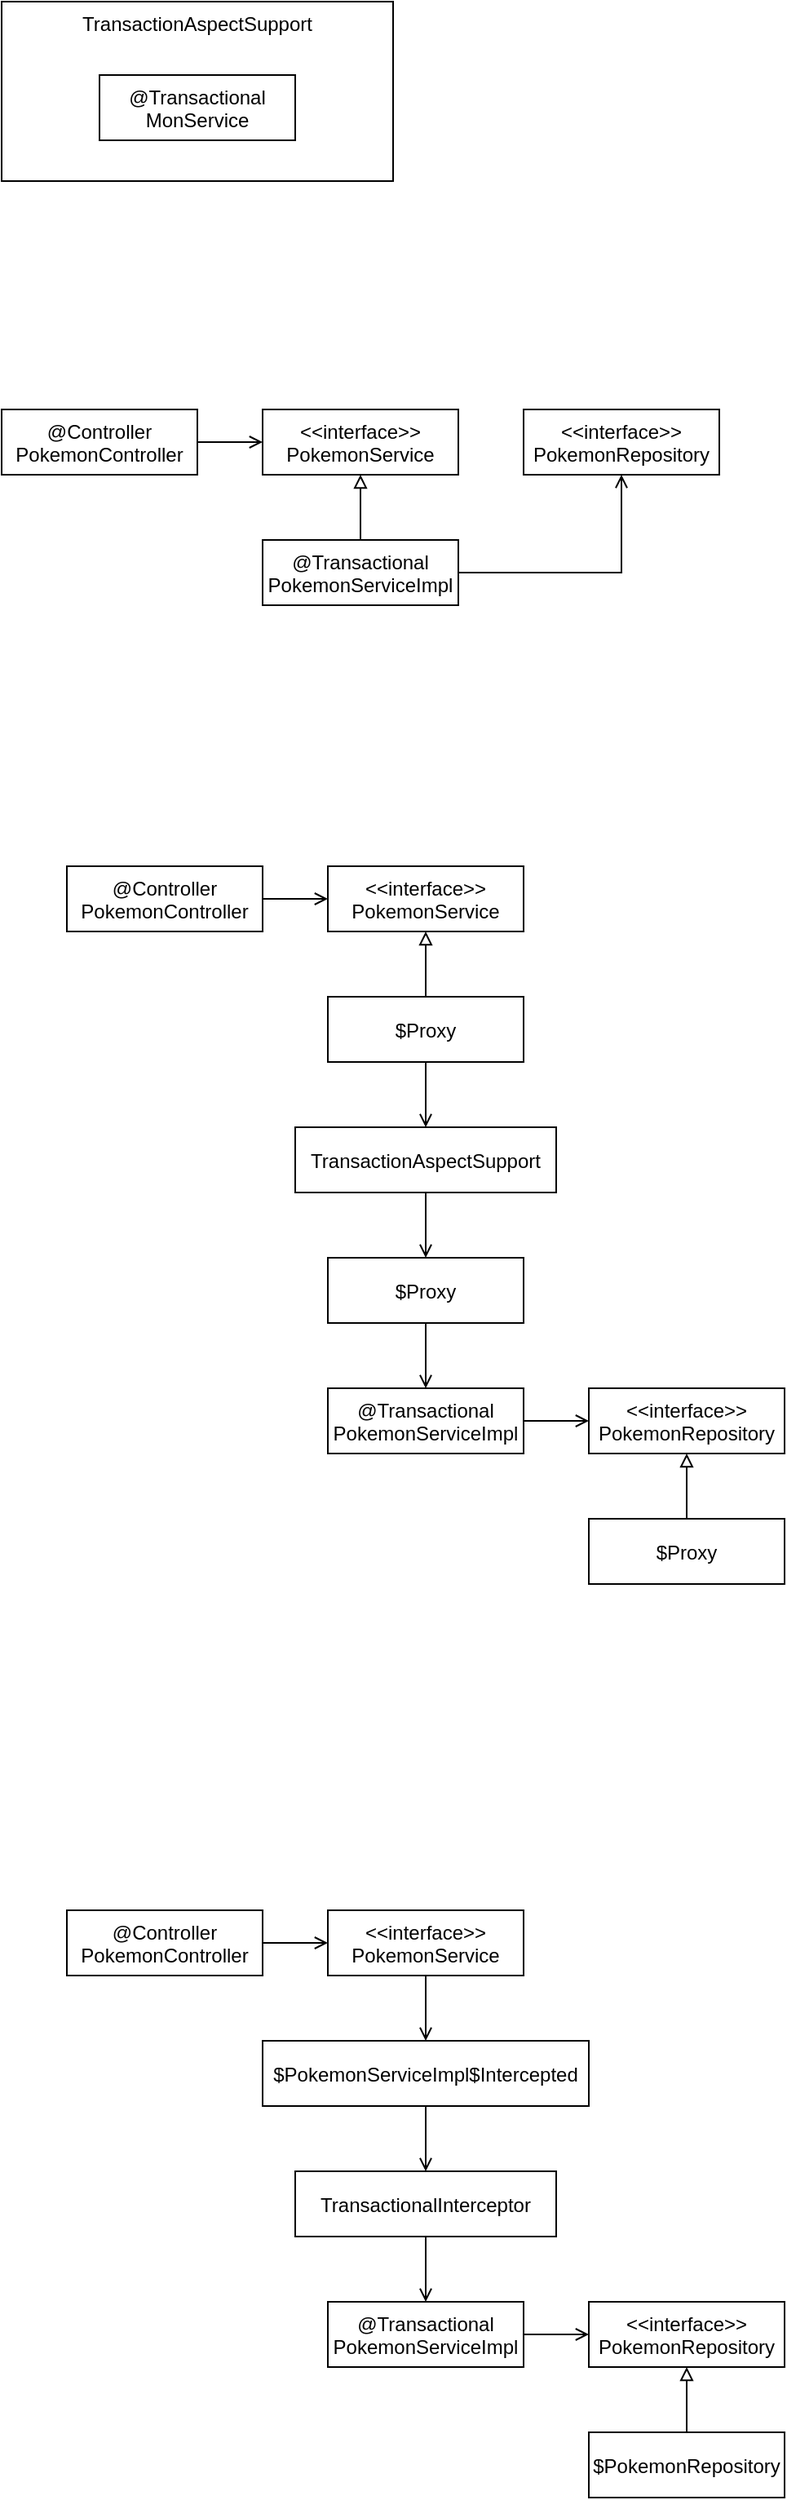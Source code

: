 <mxfile version="19.0.2" type="device" pages="3"><diagram id="vjhImL44knd6XO1-mcmH" name="Page-1"><mxGraphModel dx="770" dy="485" grid="1" gridSize="10" guides="1" tooltips="1" connect="1" arrows="1" fold="1" page="1" pageScale="1" pageWidth="827" pageHeight="1169" math="0" shadow="0"><root><mxCell id="0"/><mxCell id="1" parent="0"/><mxCell id="hMtv4YC14qa-PaP15nSE-5" value="TransactionAspectSupport" style="fontStyle=0;verticalAlign=top;" parent="1" vertex="1"><mxGeometry x="200" y="390" width="240" height="110" as="geometry"/></mxCell><mxCell id="hMtv4YC14qa-PaP15nSE-4" value="@Transactional&#10;MonService" style="fontStyle=0;" parent="1" vertex="1"><mxGeometry x="260" y="435" width="120" height="40" as="geometry"/></mxCell><mxCell id="hMtv4YC14qa-PaP15nSE-10" style="edgeStyle=orthogonalEdgeStyle;rounded=0;orthogonalLoop=1;jettySize=auto;html=1;exitX=1;exitY=0.5;exitDx=0;exitDy=0;entryX=0;entryY=0.5;entryDx=0;entryDy=0;endArrow=open;endFill=0;" parent="1" source="hMtv4YC14qa-PaP15nSE-6" target="hMtv4YC14qa-PaP15nSE-7" edge="1"><mxGeometry relative="1" as="geometry"/></mxCell><mxCell id="hMtv4YC14qa-PaP15nSE-6" value="@Controller&#10;PokemonController" style="fontStyle=0;" parent="1" vertex="1"><mxGeometry x="200" y="640" width="120" height="40" as="geometry"/></mxCell><mxCell id="hMtv4YC14qa-PaP15nSE-7" value="&lt;&lt;interface&gt;&gt;&#10;PokemonService" style="fontStyle=0;" parent="1" vertex="1"><mxGeometry x="360" y="640" width="120" height="40" as="geometry"/></mxCell><mxCell id="hMtv4YC14qa-PaP15nSE-9" style="edgeStyle=orthogonalEdgeStyle;rounded=0;orthogonalLoop=1;jettySize=auto;html=1;exitX=0.5;exitY=0;exitDx=0;exitDy=0;entryX=0.5;entryY=1;entryDx=0;entryDy=0;endArrow=block;endFill=0;" parent="1" source="hMtv4YC14qa-PaP15nSE-8" target="hMtv4YC14qa-PaP15nSE-7" edge="1"><mxGeometry relative="1" as="geometry"/></mxCell><mxCell id="hMtv4YC14qa-PaP15nSE-12" style="edgeStyle=orthogonalEdgeStyle;rounded=0;orthogonalLoop=1;jettySize=auto;html=1;exitX=1;exitY=0.5;exitDx=0;exitDy=0;entryX=0.5;entryY=1;entryDx=0;entryDy=0;endArrow=open;endFill=0;" parent="1" source="hMtv4YC14qa-PaP15nSE-8" target="hMtv4YC14qa-PaP15nSE-11" edge="1"><mxGeometry relative="1" as="geometry"/></mxCell><mxCell id="hMtv4YC14qa-PaP15nSE-8" value="@Transactional&#10;PokemonServiceImpl" style="fontStyle=0;" parent="1" vertex="1"><mxGeometry x="360" y="720" width="120" height="40" as="geometry"/></mxCell><mxCell id="hMtv4YC14qa-PaP15nSE-11" value="&lt;&lt;interface&gt;&gt;&#10;PokemonRepository" style="fontStyle=0;" parent="1" vertex="1"><mxGeometry x="520" y="640" width="120" height="40" as="geometry"/></mxCell><mxCell id="hMtv4YC14qa-PaP15nSE-13" style="edgeStyle=orthogonalEdgeStyle;rounded=0;orthogonalLoop=1;jettySize=auto;html=1;exitX=1;exitY=0.5;exitDx=0;exitDy=0;endArrow=open;endFill=0;" parent="1" source="hMtv4YC14qa-PaP15nSE-14" target="hMtv4YC14qa-PaP15nSE-21" edge="1"><mxGeometry relative="1" as="geometry"><Array as="points"/></mxGeometry></mxCell><mxCell id="hMtv4YC14qa-PaP15nSE-14" value="@Controller&#10;PokemonController" style="fontStyle=0;" parent="1" vertex="1"><mxGeometry x="240" y="920" width="120" height="40" as="geometry"/></mxCell><mxCell id="hMtv4YC14qa-PaP15nSE-20" style="edgeStyle=orthogonalEdgeStyle;rounded=0;orthogonalLoop=1;jettySize=auto;html=1;entryX=0.5;entryY=0;entryDx=0;entryDy=0;endArrow=open;endFill=0;startArrow=none;" parent="1" source="hMtv4YC14qa-PaP15nSE-28" target="hMtv4YC14qa-PaP15nSE-18" edge="1"><mxGeometry relative="1" as="geometry"/></mxCell><mxCell id="hMtv4YC14qa-PaP15nSE-22" style="edgeStyle=orthogonalEdgeStyle;rounded=0;orthogonalLoop=1;jettySize=auto;html=1;exitX=0.5;exitY=0;exitDx=0;exitDy=0;entryX=0.5;entryY=1;entryDx=0;entryDy=0;endArrow=block;endFill=0;" parent="1" source="hMtv4YC14qa-PaP15nSE-15" target="hMtv4YC14qa-PaP15nSE-21" edge="1"><mxGeometry relative="1" as="geometry"/></mxCell><mxCell id="hMtv4YC14qa-PaP15nSE-15" value="$Proxy" style="fontStyle=0;" parent="1" vertex="1"><mxGeometry x="400" y="1000" width="120" height="40" as="geometry"/></mxCell><mxCell id="hMtv4YC14qa-PaP15nSE-17" style="edgeStyle=orthogonalEdgeStyle;rounded=0;orthogonalLoop=1;jettySize=auto;html=1;exitX=1;exitY=0.5;exitDx=0;exitDy=0;entryX=0;entryY=0.5;entryDx=0;entryDy=0;endArrow=open;endFill=0;" parent="1" source="hMtv4YC14qa-PaP15nSE-18" target="hMtv4YC14qa-PaP15nSE-23" edge="1"><mxGeometry relative="1" as="geometry"/></mxCell><mxCell id="hMtv4YC14qa-PaP15nSE-18" value="@Transactional&#10;PokemonServiceImpl" style="fontStyle=0;" parent="1" vertex="1"><mxGeometry x="400" y="1240" width="120" height="40" as="geometry"/></mxCell><mxCell id="hMtv4YC14qa-PaP15nSE-24" style="edgeStyle=orthogonalEdgeStyle;rounded=0;orthogonalLoop=1;jettySize=auto;html=1;exitX=0.5;exitY=0;exitDx=0;exitDy=0;endArrow=block;endFill=0;" parent="1" source="hMtv4YC14qa-PaP15nSE-19" target="hMtv4YC14qa-PaP15nSE-23" edge="1"><mxGeometry relative="1" as="geometry"/></mxCell><mxCell id="hMtv4YC14qa-PaP15nSE-19" value="$Proxy" style="fontStyle=0;" parent="1" vertex="1"><mxGeometry x="560" y="1320" width="120" height="40" as="geometry"/></mxCell><mxCell id="hMtv4YC14qa-PaP15nSE-21" value="&lt;&lt;interface&gt;&gt;&#10;PokemonService" style="fontStyle=0;" parent="1" vertex="1"><mxGeometry x="400" y="920" width="120" height="40" as="geometry"/></mxCell><mxCell id="hMtv4YC14qa-PaP15nSE-23" value="&lt;&lt;interface&gt;&gt;&#10;PokemonRepository" style="fontStyle=0;" parent="1" vertex="1"><mxGeometry x="560" y="1240" width="120" height="40" as="geometry"/></mxCell><mxCell id="hMtv4YC14qa-PaP15nSE-25" value="TransactionAspectSupport" style="fontStyle=0;" parent="1" vertex="1"><mxGeometry x="380" y="1080" width="160" height="40" as="geometry"/></mxCell><mxCell id="hMtv4YC14qa-PaP15nSE-26" value="" style="edgeStyle=orthogonalEdgeStyle;rounded=0;orthogonalLoop=1;jettySize=auto;html=1;entryX=0.5;entryY=0;entryDx=0;entryDy=0;endArrow=open;endFill=0;" parent="1" source="hMtv4YC14qa-PaP15nSE-15" target="hMtv4YC14qa-PaP15nSE-25" edge="1"><mxGeometry relative="1" as="geometry"><mxPoint x="460" y="1040" as="sourcePoint"/><mxPoint x="460" y="1160" as="targetPoint"/></mxGeometry></mxCell><mxCell id="hMtv4YC14qa-PaP15nSE-28" value="$Proxy" style="fontStyle=0;" parent="1" vertex="1"><mxGeometry x="400" y="1160" width="120" height="40" as="geometry"/></mxCell><mxCell id="hMtv4YC14qa-PaP15nSE-29" value="" style="edgeStyle=orthogonalEdgeStyle;rounded=0;orthogonalLoop=1;jettySize=auto;html=1;entryX=0.5;entryY=0;entryDx=0;entryDy=0;endArrow=open;endFill=0;startArrow=none;" parent="1" source="hMtv4YC14qa-PaP15nSE-25" target="hMtv4YC14qa-PaP15nSE-28" edge="1"><mxGeometry relative="1" as="geometry"><mxPoint x="460" y="1120" as="sourcePoint"/><mxPoint x="460" y="1240" as="targetPoint"/></mxGeometry></mxCell><mxCell id="hMtv4YC14qa-PaP15nSE-30" style="edgeStyle=orthogonalEdgeStyle;rounded=0;orthogonalLoop=1;jettySize=auto;html=1;exitX=1;exitY=0.5;exitDx=0;exitDy=0;endArrow=open;endFill=0;" parent="1" source="hMtv4YC14qa-PaP15nSE-31" target="hMtv4YC14qa-PaP15nSE-39" edge="1"><mxGeometry relative="1" as="geometry"><Array as="points"/></mxGeometry></mxCell><mxCell id="hMtv4YC14qa-PaP15nSE-31" value="@Controller&#10;PokemonController" style="fontStyle=0;" parent="1" vertex="1"><mxGeometry x="240" y="1560" width="120" height="40" as="geometry"/></mxCell><mxCell id="hMtv4YC14qa-PaP15nSE-35" style="edgeStyle=orthogonalEdgeStyle;rounded=0;orthogonalLoop=1;jettySize=auto;html=1;exitX=1;exitY=0.5;exitDx=0;exitDy=0;entryX=0;entryY=0.5;entryDx=0;entryDy=0;endArrow=open;endFill=0;" parent="1" source="hMtv4YC14qa-PaP15nSE-36" target="hMtv4YC14qa-PaP15nSE-40" edge="1"><mxGeometry relative="1" as="geometry"/></mxCell><mxCell id="hMtv4YC14qa-PaP15nSE-36" value="@Transactional&#10;PokemonServiceImpl" style="fontStyle=0;" parent="1" vertex="1"><mxGeometry x="400" y="1800" width="120" height="40" as="geometry"/></mxCell><mxCell id="hMtv4YC14qa-PaP15nSE-37" style="edgeStyle=orthogonalEdgeStyle;rounded=0;orthogonalLoop=1;jettySize=auto;html=1;exitX=0.5;exitY=0;exitDx=0;exitDy=0;endArrow=block;endFill=0;" parent="1" source="hMtv4YC14qa-PaP15nSE-38" target="hMtv4YC14qa-PaP15nSE-40" edge="1"><mxGeometry relative="1" as="geometry"/></mxCell><mxCell id="hMtv4YC14qa-PaP15nSE-38" value="$PokemonRepository" style="fontStyle=0;" parent="1" vertex="1"><mxGeometry x="560" y="1880" width="120" height="40" as="geometry"/></mxCell><mxCell id="hMtv4YC14qa-PaP15nSE-39" value="&lt;&lt;interface&gt;&gt;&#10;PokemonService" style="fontStyle=0;" parent="1" vertex="1"><mxGeometry x="400" y="1560" width="120" height="40" as="geometry"/></mxCell><mxCell id="hMtv4YC14qa-PaP15nSE-40" value="&lt;&lt;interface&gt;&gt;&#10;PokemonRepository" style="fontStyle=0;" parent="1" vertex="1"><mxGeometry x="560" y="1800" width="120" height="40" as="geometry"/></mxCell><mxCell id="hMtv4YC14qa-PaP15nSE-41" value="$PokemonServiceImpl$Intercepted" style="fontStyle=0;" parent="1" vertex="1"><mxGeometry x="360" y="1640" width="200" height="40" as="geometry"/></mxCell><mxCell id="hMtv4YC14qa-PaP15nSE-42" value="" style="edgeStyle=orthogonalEdgeStyle;rounded=0;orthogonalLoop=1;jettySize=auto;html=1;entryX=0.5;entryY=0;entryDx=0;entryDy=0;endArrow=open;endFill=0;exitX=0.5;exitY=1;exitDx=0;exitDy=0;" parent="1" source="hMtv4YC14qa-PaP15nSE-39" target="hMtv4YC14qa-PaP15nSE-41" edge="1"><mxGeometry relative="1" as="geometry"><mxPoint x="460" y="1680" as="sourcePoint"/><mxPoint x="460" y="1800" as="targetPoint"/></mxGeometry></mxCell><mxCell id="hMtv4YC14qa-PaP15nSE-44" value="" style="edgeStyle=orthogonalEdgeStyle;rounded=0;orthogonalLoop=1;jettySize=auto;html=1;endArrow=open;endFill=0;startArrow=none;" parent="1" source="hMtv4YC14qa-PaP15nSE-41" target="hMtv4YC14qa-PaP15nSE-47" edge="1"><mxGeometry relative="1" as="geometry"><mxPoint x="460" y="1760" as="sourcePoint"/><mxPoint x="460" y="1720" as="targetPoint"/></mxGeometry></mxCell><mxCell id="hMtv4YC14qa-PaP15nSE-49" style="edgeStyle=orthogonalEdgeStyle;rounded=0;orthogonalLoop=1;jettySize=auto;html=1;endArrow=open;endFill=0;" parent="1" source="hMtv4YC14qa-PaP15nSE-47" target="hMtv4YC14qa-PaP15nSE-36" edge="1"><mxGeometry relative="1" as="geometry"/></mxCell><mxCell id="hMtv4YC14qa-PaP15nSE-47" value="TransactionalInterceptor" style="fontStyle=0;" parent="1" vertex="1"><mxGeometry x="380" y="1720" width="160" height="40" as="geometry"/></mxCell></root></mxGraphModel></diagram><diagram id="xB7yC1ol4j8xSIkbbzQU" name="Page-2"><mxGraphModel dx="770" dy="485" grid="1" gridSize="10" guides="1" tooltips="1" connect="1" arrows="1" fold="1" page="1" pageScale="1" pageWidth="827" pageHeight="1169" math="0" shadow="0"><root><mxCell id="0"/><mxCell id="1" parent="0"/><mxCell id="hX1zx0yFTbygt2SW4IJ6-2" value="&lt;&lt;interface&gt;&gt;&#10;MongoAction" style="swimlane;fontStyle=1;align=center;verticalAlign=top;childLayout=stackLayout;horizontal=1;startSize=40;horizontalStack=0;resizeParent=1;resizeParentMax=0;resizeLast=0;collapsible=1;marginBottom=0;" parent="1" vertex="1"><mxGeometry x="375" y="660" width="230" height="100" as="geometry"/></mxCell><mxCell id="hX1zx0yFTbygt2SW4IJ6-4" value="" style="line;strokeWidth=1;fillColor=none;align=left;verticalAlign=middle;spacingTop=-1;spacingLeft=3;spacingRight=3;rotatable=0;labelPosition=right;points=[];portConstraint=eastwest;" parent="hX1zx0yFTbygt2SW4IJ6-2" vertex="1"><mxGeometry y="40" width="230" height="8" as="geometry"/></mxCell><mxCell id="hX1zx0yFTbygt2SW4IJ6-5" value="+ alwaysLaunch(): boolean" style="text;strokeColor=none;fillColor=none;align=left;verticalAlign=top;spacingLeft=4;spacingRight=4;overflow=hidden;rotatable=0;points=[[0,0.5],[1,0.5]];portConstraint=eastwest;" parent="hX1zx0yFTbygt2SW4IJ6-2" vertex="1"><mxGeometry y="48" width="230" height="26" as="geometry"/></mxCell><mxCell id="hX1zx0yFTbygt2SW4IJ6-6" value="+ execute(client, obj): Promise" style="text;strokeColor=none;fillColor=none;align=left;verticalAlign=top;spacingLeft=4;spacingRight=4;overflow=hidden;rotatable=0;points=[[0,0.5],[1,0.5]];portConstraint=eastwest;" parent="hX1zx0yFTbygt2SW4IJ6-2" vertex="1"><mxGeometry y="74" width="230" height="26" as="geometry"/></mxCell><mxCell id="hX1zx0yFTbygt2SW4IJ6-21" style="edgeStyle=orthogonalEdgeStyle;rounded=0;orthogonalLoop=1;jettySize=auto;html=1;endArrow=block;endFill=0;" parent="1" source="hX1zx0yFTbygt2SW4IJ6-17" target="hX1zx0yFTbygt2SW4IJ6-2" edge="1"><mxGeometry relative="1" as="geometry"/></mxCell><mxCell id="hX1zx0yFTbygt2SW4IJ6-17" value="MongoCommandAction" style="html=1;" parent="1" vertex="1"><mxGeometry x="200" y="820" width="180" height="50" as="geometry"/></mxCell><mxCell id="hX1zx0yFTbygt2SW4IJ6-22" style="edgeStyle=orthogonalEdgeStyle;rounded=0;orthogonalLoop=1;jettySize=auto;html=1;endArrow=block;endFill=0;" parent="1" source="hX1zx0yFTbygt2SW4IJ6-18" target="hX1zx0yFTbygt2SW4IJ6-2" edge="1"><mxGeometry relative="1" as="geometry"/></mxCell><mxCell id="hX1zx0yFTbygt2SW4IJ6-18" value="MongoCreateViewAction" style="html=1;" parent="1" vertex="1"><mxGeometry x="400" y="820" width="180" height="50" as="geometry"/></mxCell><mxCell id="hX1zx0yFTbygt2SW4IJ6-23" style="edgeStyle=orthogonalEdgeStyle;rounded=0;orthogonalLoop=1;jettySize=auto;html=1;endArrow=block;endFill=0;" parent="1" source="hX1zx0yFTbygt2SW4IJ6-19" target="hX1zx0yFTbygt2SW4IJ6-2" edge="1"><mxGeometry relative="1" as="geometry"><Array as="points"><mxPoint x="690" y="790"/><mxPoint x="490" y="790"/></Array></mxGeometry></mxCell><mxCell id="hX1zx0yFTbygt2SW4IJ6-19" value="MongoOneShotAction" style="html=1;" parent="1" vertex="1"><mxGeometry x="600" y="820" width="180" height="50" as="geometry"/></mxCell></root></mxGraphModel></diagram><diagram id="cUn7Lc73gP7gsYIttb6D" name="timeline java"><mxGraphModel dx="1169" dy="659" grid="1" gridSize="10" guides="1" tooltips="1" connect="1" arrows="1" fold="1" page="1" pageScale="1" pageWidth="827" pageHeight="1169" math="0" shadow="0"><root><mxCell id="0"/><mxCell id="1" parent="0"/><mxCell id="22_aJ01d0njwvYxy27nT-1" value="" style="html=1;shape=mxgraph.infographic.ribbonSimple;notch1=20;notch2=20;fillColor=#10739E;strokeColor=none;align=center;verticalAlign=middle;fontColor=#ffffff;fontSize=14;fontStyle=1;" vertex="1" parent="1"><mxGeometry y="120" width="800" height="40" as="geometry"/></mxCell><mxCell id="22_aJ01d0njwvYxy27nT-2" value="" style="verticalLabelPosition=middle;verticalAlign=middle;html=1;shape=mxgraph.infographic.circularCallout2;dy=15;strokeColor=#10739E;labelPosition=center;align=center;fontColor=#10739E;fontStyle=1;fontSize=24;" vertex="1" parent="1"><mxGeometry x="10" width="60" height="130" as="geometry"/></mxCell><mxCell id="22_aJ01d0njwvYxy27nT-3" value="" style="verticalLabelPosition=middle;verticalAlign=middle;html=1;shape=mxgraph.infographic.circularCallout2;dy=15;strokeColor=#10739E;labelPosition=center;align=center;fontColor=#10739E;fontStyle=1;fontSize=24;rotation=-180;" vertex="1" parent="1"><mxGeometry x="410" y="150" width="60" height="130" as="geometry"/></mxCell><mxCell id="22_aJ01d0njwvYxy27nT-4" value="" style="verticalLabelPosition=middle;verticalAlign=middle;html=1;shape=mxgraph.infographic.circularCallout2;dy=15;strokeColor=#10739E;labelPosition=center;align=center;fontColor=#10739E;fontStyle=1;fontSize=24;" vertex="1" parent="1"><mxGeometry x="570" width="60" height="130" as="geometry"/></mxCell><mxCell id="22_aJ01d0njwvYxy27nT-5" value="2004&lt;br&gt;Java 5" style="text;html=1;strokeColor=none;fillColor=none;align=center;verticalAlign=middle;whiteSpace=wrap;rounded=0;" vertex="1" parent="1"><mxGeometry x="10" y="20" width="60" height="20" as="geometry"/></mxCell><mxCell id="22_aJ01d0njwvYxy27nT-6" value="2014&lt;br&gt;Java 8" style="text;html=1;strokeColor=none;fillColor=none;align=center;verticalAlign=middle;whiteSpace=wrap;rounded=0;" vertex="1" parent="1"><mxGeometry x="410" y="240" width="60" height="20" as="geometry"/></mxCell><mxCell id="22_aJ01d0njwvYxy27nT-7" value="2018&lt;br&gt;Java 11" style="text;html=1;strokeColor=none;fillColor=none;align=center;verticalAlign=middle;whiteSpace=wrap;rounded=0;" vertex="1" parent="1"><mxGeometry x="570" y="20" width="60" height="20" as="geometry"/></mxCell><mxCell id="22_aJ01d0njwvYxy27nT-13" value="" style="verticalLabelPosition=middle;verticalAlign=middle;html=1;shape=mxgraph.infographic.circularCallout2;dy=15;strokeColor=#10739E;labelPosition=center;align=center;fontColor=#10739E;fontStyle=1;fontSize=24;" vertex="1" parent="1"><mxGeometry x="290" width="60" height="130" as="geometry"/></mxCell><mxCell id="22_aJ01d0njwvYxy27nT-14" value="2011&lt;br&gt;Java 7" style="text;html=1;strokeColor=none;fillColor=none;align=center;verticalAlign=middle;whiteSpace=wrap;rounded=0;" vertex="1" parent="1"><mxGeometry x="290" y="20" width="60" height="20" as="geometry"/></mxCell><mxCell id="22_aJ01d0njwvYxy27nT-15" value="" style="verticalLabelPosition=middle;verticalAlign=middle;html=1;shape=mxgraph.infographic.circularCallout2;dy=15;strokeColor=#10739E;labelPosition=center;align=center;fontColor=#10739E;fontStyle=1;fontSize=24;rotation=-180;" vertex="1" parent="1"><mxGeometry x="90" y="150" width="60" height="130" as="geometry"/></mxCell><mxCell id="22_aJ01d0njwvYxy27nT-16" value="2006&lt;br&gt;Java 6" style="text;html=1;strokeColor=none;fillColor=none;align=center;verticalAlign=middle;whiteSpace=wrap;rounded=0;" vertex="1" parent="1"><mxGeometry x="90" y="240" width="60" height="20" as="geometry"/></mxCell><mxCell id="22_aJ01d0njwvYxy27nT-17" value="" style="verticalLabelPosition=middle;verticalAlign=middle;html=1;shape=mxgraph.infographic.circularCallout2;dy=15;strokeColor=#10739E;labelPosition=center;align=center;fontColor=#10739E;fontStyle=1;fontSize=24;" vertex="1" parent="1"><mxGeometry x="540" y="50" width="40" height="80" as="geometry"/></mxCell><mxCell id="22_aJ01d0njwvYxy27nT-20" value="" style="verticalLabelPosition=middle;verticalAlign=middle;html=1;shape=mxgraph.infographic.circularCallout2;dy=15;strokeColor=#10739E;labelPosition=center;align=center;fontColor=#10739E;fontStyle=1;fontSize=24;rotation=-180;" vertex="1" parent="1"><mxGeometry x="560" y="150" width="40" height="80" as="geometry"/></mxCell><mxCell id="22_aJ01d0njwvYxy27nT-21" value="Java 10" style="text;html=1;strokeColor=none;fillColor=none;align=center;verticalAlign=middle;whiteSpace=wrap;rounded=0;fontSize=10;" vertex="1" parent="1"><mxGeometry x="570" y="200" width="20" height="20" as="geometry"/></mxCell><mxCell id="22_aJ01d0njwvYxy27nT-27" value="Java 9" style="text;html=1;strokeColor=none;fillColor=none;align=center;verticalAlign=middle;whiteSpace=wrap;rounded=0;fontSize=10;" vertex="1" parent="1"><mxGeometry x="550" y="60" width="20" height="20" as="geometry"/></mxCell><mxCell id="22_aJ01d0njwvYxy27nT-28" value="" style="verticalLabelPosition=middle;verticalAlign=middle;html=1;shape=mxgraph.infographic.circularCallout2;dy=15;strokeColor=#10739E;labelPosition=center;align=center;fontColor=#10739E;fontStyle=1;fontSize=24;rotation=-180;" vertex="1" parent="1"><mxGeometry x="600" y="150" width="40" height="80" as="geometry"/></mxCell><mxCell id="22_aJ01d0njwvYxy27nT-29" value="Java 12" style="text;html=1;strokeColor=none;fillColor=none;align=center;verticalAlign=middle;whiteSpace=wrap;rounded=0;fontSize=10;" vertex="1" parent="1"><mxGeometry x="610" y="200" width="20" height="20" as="geometry"/></mxCell><mxCell id="22_aJ01d0njwvYxy27nT-30" value="" style="verticalLabelPosition=middle;verticalAlign=middle;html=1;shape=mxgraph.infographic.circularCallout2;dy=15;strokeColor=#10739E;labelPosition=center;align=center;fontColor=#10739E;fontStyle=1;fontSize=24;" vertex="1" parent="1"><mxGeometry x="620" y="50" width="40" height="80" as="geometry"/></mxCell><mxCell id="22_aJ01d0njwvYxy27nT-31" value="Java 13" style="text;html=1;strokeColor=none;fillColor=none;align=center;verticalAlign=middle;whiteSpace=wrap;rounded=0;fontSize=10;" vertex="1" parent="1"><mxGeometry x="630" y="60" width="20" height="20" as="geometry"/></mxCell><mxCell id="22_aJ01d0njwvYxy27nT-32" value="" style="verticalLabelPosition=middle;verticalAlign=middle;html=1;shape=mxgraph.infographic.circularCallout2;dy=15;strokeColor=#10739E;labelPosition=center;align=center;fontColor=#10739E;fontStyle=1;fontSize=24;rotation=-180;" vertex="1" parent="1"><mxGeometry x="640" y="150" width="40" height="80" as="geometry"/></mxCell><mxCell id="22_aJ01d0njwvYxy27nT-33" value="Java 14" style="text;html=1;strokeColor=none;fillColor=none;align=center;verticalAlign=middle;whiteSpace=wrap;rounded=0;fontSize=10;" vertex="1" parent="1"><mxGeometry x="650" y="200" width="20" height="20" as="geometry"/></mxCell><mxCell id="22_aJ01d0njwvYxy27nT-34" value="" style="verticalLabelPosition=middle;verticalAlign=middle;html=1;shape=mxgraph.infographic.circularCallout2;dy=15;strokeColor=#10739E;labelPosition=center;align=center;fontColor=#10739E;fontStyle=1;fontSize=24;" vertex="1" parent="1"><mxGeometry x="660" y="50" width="40" height="80" as="geometry"/></mxCell><mxCell id="22_aJ01d0njwvYxy27nT-35" value="Java 15" style="text;html=1;strokeColor=none;fillColor=none;align=center;verticalAlign=middle;whiteSpace=wrap;rounded=0;fontSize=10;" vertex="1" parent="1"><mxGeometry x="670" y="60" width="20" height="20" as="geometry"/></mxCell><mxCell id="22_aJ01d0njwvYxy27nT-38" value="" style="verticalLabelPosition=middle;verticalAlign=middle;html=1;shape=mxgraph.infographic.circularCallout2;dy=15;strokeColor=#10739E;labelPosition=center;align=center;fontColor=#10739E;fontStyle=1;fontSize=24;" vertex="1" parent="1"><mxGeometry x="690" width="60" height="130" as="geometry"/></mxCell><mxCell id="22_aJ01d0njwvYxy27nT-39" value="2021&lt;br&gt;Java 17" style="text;html=1;strokeColor=none;fillColor=none;align=center;verticalAlign=middle;whiteSpace=wrap;rounded=0;" vertex="1" parent="1"><mxGeometry x="690" y="20" width="60" height="20" as="geometry"/></mxCell><mxCell id="22_aJ01d0njwvYxy27nT-40" value="" style="verticalLabelPosition=middle;verticalAlign=middle;html=1;shape=mxgraph.infographic.circularCallout2;dy=15;strokeColor=#10739E;labelPosition=center;align=center;fontColor=#10739E;fontStyle=1;fontSize=24;rotation=-180;" vertex="1" parent="1"><mxGeometry x="680" y="150" width="40" height="80" as="geometry"/></mxCell><mxCell id="22_aJ01d0njwvYxy27nT-41" value="Java 16" style="text;html=1;strokeColor=none;fillColor=none;align=center;verticalAlign=middle;whiteSpace=wrap;rounded=0;fontSize=10;" vertex="1" parent="1"><mxGeometry x="690" y="200" width="20" height="20" as="geometry"/></mxCell><mxCell id="22_aJ01d0njwvYxy27nT-42" value="" style="verticalLabelPosition=middle;verticalAlign=middle;html=1;shape=mxgraph.infographic.circularCallout2;dy=15;strokeColor=#10739E;labelPosition=center;align=center;fontColor=#10739E;fontStyle=1;fontSize=24;rotation=-180;" vertex="1" parent="1"><mxGeometry x="720" y="150" width="40" height="80" as="geometry"/></mxCell><mxCell id="22_aJ01d0njwvYxy27nT-43" value="Java 18" style="text;html=1;strokeColor=none;fillColor=none;align=center;verticalAlign=middle;whiteSpace=wrap;rounded=0;fontSize=10;" vertex="1" parent="1"><mxGeometry x="730" y="200" width="20" height="20" as="geometry"/></mxCell><mxCell id="22_aJ01d0njwvYxy27nT-45" value="" style="verticalLabelPosition=middle;verticalAlign=middle;html=1;shape=mxgraph.infographic.circularCallout2;dy=15;strokeColor=#10739E;labelPosition=center;align=center;fontColor=#10739E;fontStyle=1;fontSize=24;" vertex="1" parent="1"><mxGeometry x="740" y="50" width="40" height="80" as="geometry"/></mxCell><mxCell id="22_aJ01d0njwvYxy27nT-46" value="Java 19" style="text;html=1;strokeColor=none;fillColor=none;align=center;verticalAlign=middle;whiteSpace=wrap;rounded=0;fontSize=10;" vertex="1" parent="1"><mxGeometry x="750" y="60" width="20" height="20" as="geometry"/></mxCell></root></mxGraphModel></diagram></mxfile>